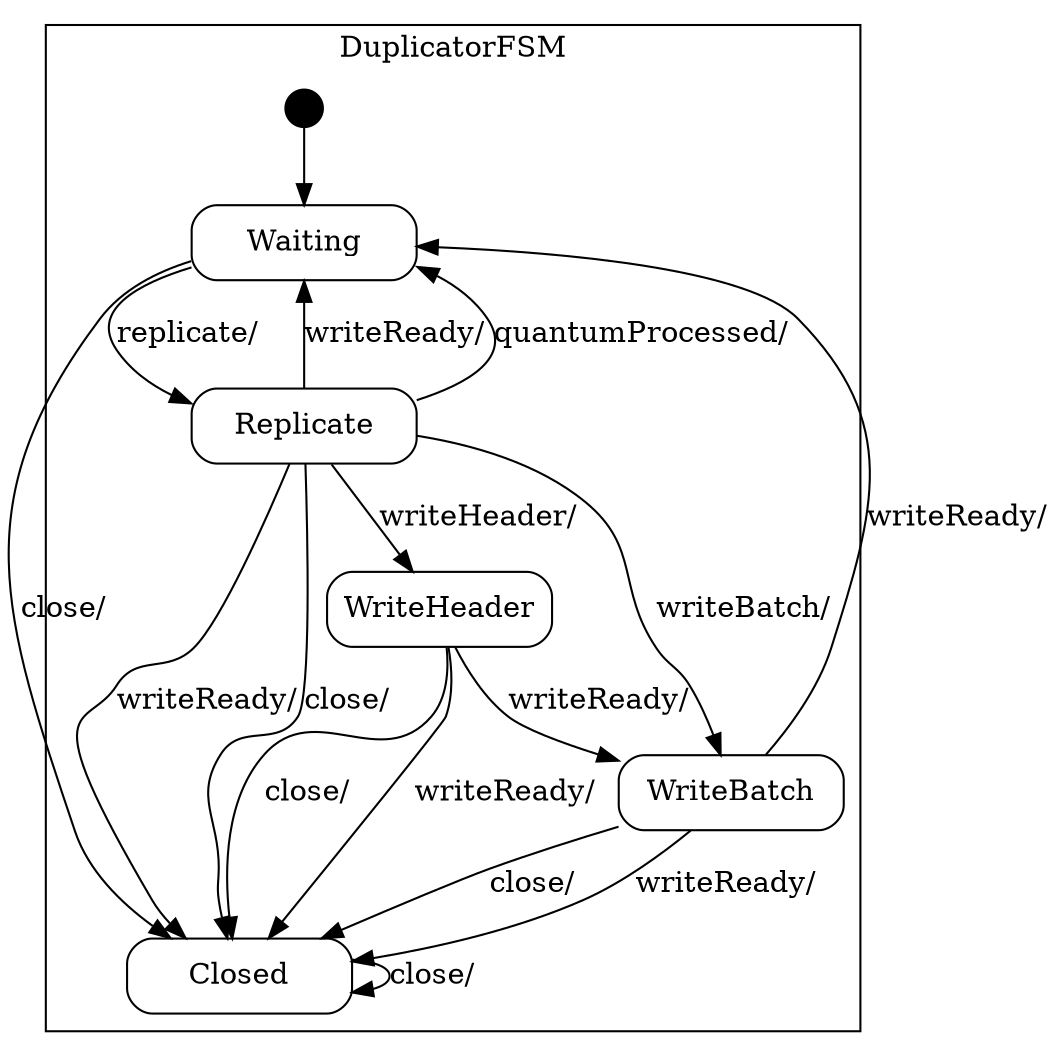 digraph Duplicator {

    node
        [shape=Mrecord width=1.5];

    subgraph cluster_DuplicatorFSM {

        label="DuplicatorFSM";

        //
        // States (Nodes)
        //

        "DuplicatorFSM::Waiting"
            [label="{Waiting}"];

        "DuplicatorFSM::Replicate"
            [label="{Replicate}"];

        "DuplicatorFSM::WriteHeader"
            [label="{WriteHeader}"];

        "DuplicatorFSM::WriteBatch"
            [label="{WriteBatch}"];

        "DuplicatorFSM::Closed"
            [label="{Closed}"];

        "%start"
            [label="" shape=circle style=filled fillcolor=black width=0.25];

        //
        // Transitions (Edges)
        //

        "DuplicatorFSM::Waiting" -> "DuplicatorFSM::Replicate"
            [label="replicate/\l"];

        "DuplicatorFSM::Waiting" -> "DuplicatorFSM::Closed"
            [label="close/\l"];

        "DuplicatorFSM::Replicate" -> "DuplicatorFSM::Closed"
            [label="writeReady/\l"];

        "DuplicatorFSM::Replicate" -> "DuplicatorFSM::Waiting"
            [label="writeReady/\l"];

        "DuplicatorFSM::Replicate" -> "DuplicatorFSM::WriteHeader"
            [label="writeHeader/\l"];

        "DuplicatorFSM::Replicate" -> "DuplicatorFSM::WriteBatch"
            [label="writeBatch/\l"];

        "DuplicatorFSM::Replicate" -> "DuplicatorFSM::Waiting"
            [label="quantumProcessed/\l"];

        "DuplicatorFSM::Replicate" -> "DuplicatorFSM::Closed"
            [label="close/\l"];

        "DuplicatorFSM::WriteHeader" -> "DuplicatorFSM::Closed"
            [label="writeReady/\l"];

        "DuplicatorFSM::WriteHeader" -> "DuplicatorFSM::WriteBatch"
            [label="writeReady/\l"];

        "DuplicatorFSM::WriteHeader" -> "DuplicatorFSM::Closed"
            [label="close/\l"];

        "DuplicatorFSM::WriteBatch" -> "DuplicatorFSM::Closed"
            [label="writeReady/\l"];

        "DuplicatorFSM::WriteBatch" -> "DuplicatorFSM::Waiting"
            [label="writeReady/\l"];

        "DuplicatorFSM::WriteBatch" -> "DuplicatorFSM::Closed"
            [label="close/\l"];

        "DuplicatorFSM::Closed" -> "DuplicatorFSM::Closed"
            [label="close/\l"];

        "%start" -> "DuplicatorFSM::Waiting"
    }

}
